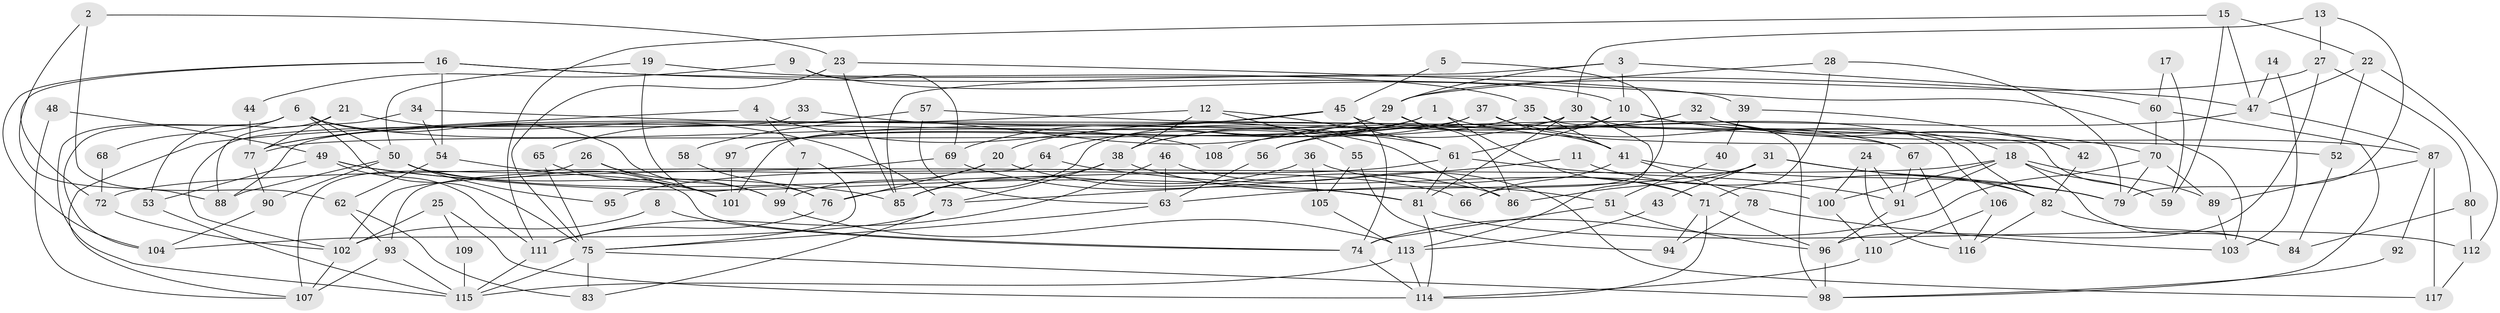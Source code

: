 // coarse degree distribution, {10: 0.034482758620689655, 5: 0.1724137931034483, 8: 0.08620689655172414, 6: 0.06896551724137931, 12: 0.017241379310344827, 3: 0.13793103448275862, 2: 0.1206896551724138, 4: 0.22413793103448276, 11: 0.05172413793103448, 7: 0.05172413793103448, 9: 0.017241379310344827, 21: 0.017241379310344827}
// Generated by graph-tools (version 1.1) at 2025/18/03/04/25 18:18:35]
// undirected, 117 vertices, 234 edges
graph export_dot {
graph [start="1"]
  node [color=gray90,style=filled];
  1;
  2;
  3;
  4;
  5;
  6;
  7;
  8;
  9;
  10;
  11;
  12;
  13;
  14;
  15;
  16;
  17;
  18;
  19;
  20;
  21;
  22;
  23;
  24;
  25;
  26;
  27;
  28;
  29;
  30;
  31;
  32;
  33;
  34;
  35;
  36;
  37;
  38;
  39;
  40;
  41;
  42;
  43;
  44;
  45;
  46;
  47;
  48;
  49;
  50;
  51;
  52;
  53;
  54;
  55;
  56;
  57;
  58;
  59;
  60;
  61;
  62;
  63;
  64;
  65;
  66;
  67;
  68;
  69;
  70;
  71;
  72;
  73;
  74;
  75;
  76;
  77;
  78;
  79;
  80;
  81;
  82;
  83;
  84;
  85;
  86;
  87;
  88;
  89;
  90;
  91;
  92;
  93;
  94;
  95;
  96;
  97;
  98;
  99;
  100;
  101;
  102;
  103;
  104;
  105;
  106;
  107;
  108;
  109;
  110;
  111;
  112;
  113;
  114;
  115;
  116;
  117;
  1 -- 71;
  1 -- 64;
  1 -- 20;
  1 -- 52;
  1 -- 97;
  2 -- 62;
  2 -- 23;
  2 -- 88;
  3 -- 10;
  3 -- 29;
  3 -- 47;
  3 -- 85;
  4 -- 86;
  4 -- 7;
  4 -- 107;
  5 -- 66;
  5 -- 45;
  6 -- 99;
  6 -- 50;
  6 -- 68;
  6 -- 75;
  6 -- 104;
  6 -- 108;
  6 -- 115;
  7 -- 99;
  7 -- 75;
  8 -- 74;
  8 -- 102;
  9 -- 10;
  9 -- 69;
  9 -- 44;
  10 -- 76;
  10 -- 61;
  10 -- 18;
  10 -- 70;
  11 -- 82;
  11 -- 73;
  12 -- 55;
  12 -- 38;
  12 -- 61;
  12 -- 77;
  13 -- 79;
  13 -- 27;
  13 -- 30;
  14 -- 103;
  14 -- 47;
  15 -- 111;
  15 -- 47;
  15 -- 22;
  15 -- 59;
  16 -- 54;
  16 -- 104;
  16 -- 60;
  16 -- 72;
  16 -- 103;
  17 -- 60;
  17 -- 59;
  18 -- 72;
  18 -- 59;
  18 -- 84;
  18 -- 89;
  18 -- 91;
  18 -- 100;
  19 -- 50;
  19 -- 35;
  19 -- 76;
  20 -- 86;
  20 -- 76;
  20 -- 99;
  21 -- 77;
  21 -- 53;
  21 -- 73;
  22 -- 47;
  22 -- 52;
  22 -- 112;
  23 -- 85;
  23 -- 75;
  23 -- 39;
  24 -- 116;
  24 -- 91;
  24 -- 100;
  25 -- 102;
  25 -- 114;
  25 -- 109;
  26 -- 99;
  26 -- 101;
  26 -- 107;
  27 -- 80;
  27 -- 96;
  27 -- 29;
  28 -- 29;
  28 -- 79;
  28 -- 71;
  29 -- 88;
  29 -- 41;
  29 -- 58;
  29 -- 86;
  30 -- 113;
  30 -- 38;
  30 -- 81;
  30 -- 82;
  30 -- 101;
  31 -- 82;
  31 -- 63;
  31 -- 43;
  31 -- 79;
  31 -- 86;
  32 -- 87;
  32 -- 56;
  32 -- 42;
  32 -- 108;
  33 -- 102;
  33 -- 61;
  34 -- 67;
  34 -- 88;
  34 -- 54;
  35 -- 98;
  35 -- 41;
  35 -- 97;
  36 -- 71;
  36 -- 85;
  36 -- 105;
  37 -- 38;
  37 -- 41;
  37 -- 67;
  37 -- 77;
  38 -- 85;
  38 -- 51;
  38 -- 73;
  39 -- 42;
  39 -- 40;
  40 -- 51;
  41 -- 79;
  41 -- 66;
  41 -- 78;
  42 -- 82;
  43 -- 113;
  44 -- 77;
  45 -- 77;
  45 -- 106;
  45 -- 69;
  45 -- 74;
  46 -- 111;
  46 -- 63;
  46 -- 117;
  47 -- 87;
  47 -- 56;
  48 -- 49;
  48 -- 107;
  49 -- 81;
  49 -- 111;
  49 -- 53;
  49 -- 85;
  50 -- 90;
  50 -- 74;
  50 -- 66;
  50 -- 88;
  50 -- 95;
  51 -- 74;
  51 -- 96;
  52 -- 84;
  53 -- 115;
  54 -- 101;
  54 -- 62;
  55 -- 94;
  55 -- 105;
  56 -- 63;
  57 -- 65;
  57 -- 59;
  57 -- 63;
  58 -- 76;
  60 -- 98;
  60 -- 70;
  61 -- 81;
  61 -- 91;
  61 -- 95;
  62 -- 93;
  62 -- 83;
  63 -- 75;
  64 -- 93;
  64 -- 100;
  65 -- 101;
  65 -- 75;
  67 -- 91;
  67 -- 116;
  68 -- 72;
  69 -- 81;
  69 -- 102;
  70 -- 74;
  70 -- 79;
  70 -- 89;
  71 -- 96;
  71 -- 94;
  71 -- 114;
  72 -- 102;
  73 -- 83;
  73 -- 104;
  74 -- 114;
  75 -- 83;
  75 -- 98;
  75 -- 115;
  76 -- 111;
  77 -- 90;
  78 -- 103;
  78 -- 94;
  80 -- 84;
  80 -- 112;
  81 -- 114;
  81 -- 112;
  82 -- 84;
  82 -- 116;
  87 -- 117;
  87 -- 89;
  87 -- 92;
  89 -- 103;
  90 -- 104;
  91 -- 96;
  92 -- 98;
  93 -- 115;
  93 -- 107;
  96 -- 98;
  97 -- 101;
  99 -- 113;
  100 -- 110;
  102 -- 107;
  105 -- 113;
  106 -- 116;
  106 -- 110;
  109 -- 115;
  110 -- 114;
  111 -- 115;
  112 -- 117;
  113 -- 114;
  113 -- 115;
}
